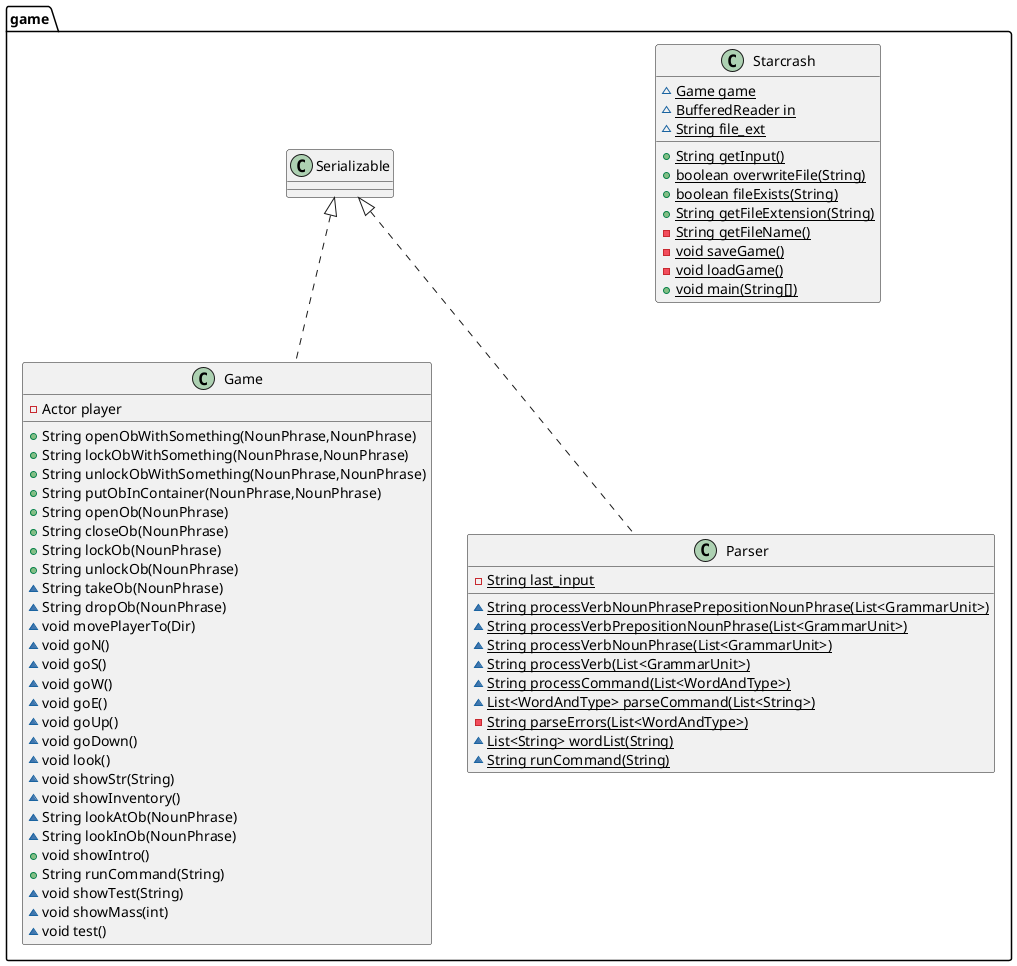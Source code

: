 @startuml
class game.Game {
- Actor player
+ String openObWithSomething(NounPhrase,NounPhrase)
+ String lockObWithSomething(NounPhrase,NounPhrase)
+ String unlockObWithSomething(NounPhrase,NounPhrase)
+ String putObInContainer(NounPhrase,NounPhrase)
+ String openOb(NounPhrase)
+ String closeOb(NounPhrase)
+ String lockOb(NounPhrase)
+ String unlockOb(NounPhrase)
~ String takeOb(NounPhrase)
~ String dropOb(NounPhrase)
~ void movePlayerTo(Dir)
~ void goN()
~ void goS()
~ void goW()
~ void goE()
~ void goUp()
~ void goDown()
~ void look()
~ void showStr(String)
~ void showInventory()
~ String lookAtOb(NounPhrase)
~ String lookInOb(NounPhrase)
+ void showIntro()
+ String runCommand(String)
~ void showTest(String)
~ void showMass(int)
~ void test()
}
class game.Parser {
- {static} String last_input
~ {static} String processVerbNounPhrasePrepositionNounPhrase(List<GrammarUnit>)
~ {static} String processVerbPrepositionNounPhrase(List<GrammarUnit>)
~ {static} String processVerbNounPhrase(List<GrammarUnit>)
~ {static} String processVerb(List<GrammarUnit>)
~ {static} String processCommand(List<WordAndType>)
~ {static} List<WordAndType> parseCommand(List<String>)
- {static} String parseErrors(List<WordAndType>)
~ {static} List<String> wordList(String)
~ {static} String runCommand(String)
}
class game.Starcrash {
~ {static} Game game
~ {static} BufferedReader in
~ {static} String file_ext
+ {static} String getInput()
+ {static} boolean overwriteFile(String)
+ {static} boolean fileExists(String)
+ {static} String getFileExtension(String)
- {static} String getFileName()
- {static} void saveGame()
- {static} void loadGame()
+ {static} void main(String[])
}


game.Serializable <|.. game.Game
game.Serializable <|.. game.Parser
@enduml